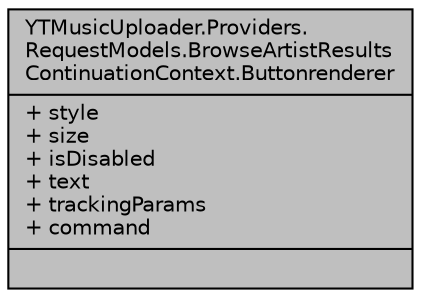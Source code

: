 digraph "YTMusicUploader.Providers.RequestModels.BrowseArtistResultsContinuationContext.Buttonrenderer"
{
 // LATEX_PDF_SIZE
  edge [fontname="Helvetica",fontsize="10",labelfontname="Helvetica",labelfontsize="10"];
  node [fontname="Helvetica",fontsize="10",shape=record];
  Node1 [label="{YTMusicUploader.Providers.\lRequestModels.BrowseArtistResults\lContinuationContext.Buttonrenderer\n|+ style\l+ size\l+ isDisabled\l+ text\l+ trackingParams\l+ command\l|}",height=0.2,width=0.4,color="black", fillcolor="grey75", style="filled", fontcolor="black",tooltip=" "];
}

